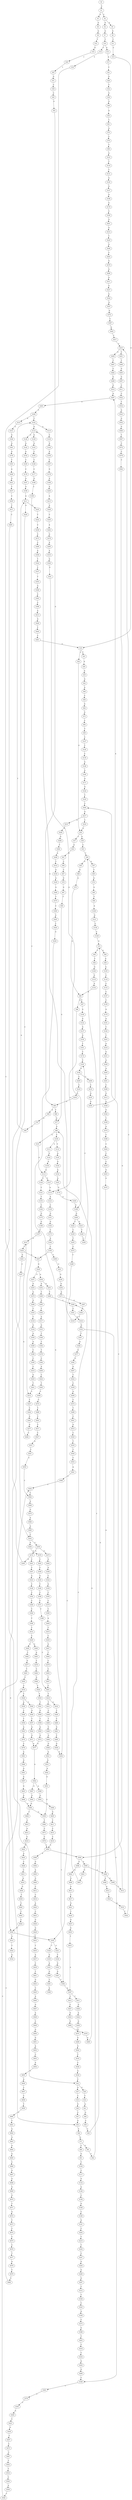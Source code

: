 strict digraph  {
	S0 -> S1 [ label = C ];
	S1 -> S2 [ label = C ];
	S1 -> S3 [ label = G ];
	S2 -> S4 [ label = G ];
	S2 -> S5 [ label = A ];
	S3 -> S6 [ label = G ];
	S4 -> S7 [ label = G ];
	S5 -> S8 [ label = G ];
	S6 -> S9 [ label = G ];
	S7 -> S10 [ label = T ];
	S8 -> S11 [ label = T ];
	S9 -> S12 [ label = T ];
	S10 -> S13 [ label = G ];
	S10 -> S14 [ label = C ];
	S11 -> S15 [ label = C ];
	S12 -> S16 [ label = G ];
	S13 -> S17 [ label = A ];
	S14 -> S18 [ label = G ];
	S15 -> S19 [ label = G ];
	S16 -> S20 [ label = C ];
	S17 -> S21 [ label = C ];
	S18 -> S22 [ label = C ];
	S19 -> S23 [ label = T ];
	S19 -> S24 [ label = C ];
	S20 -> S25 [ label = C ];
	S21 -> S26 [ label = G ];
	S22 -> S27 [ label = A ];
	S22 -> S28 [ label = G ];
	S23 -> S29 [ label = A ];
	S24 -> S30 [ label = G ];
	S25 -> S31 [ label = G ];
	S26 -> S32 [ label = T ];
	S27 -> S33 [ label = C ];
	S28 -> S34 [ label = T ];
	S29 -> S35 [ label = A ];
	S30 -> S36 [ label = G ];
	S30 -> S37 [ label = C ];
	S31 -> S38 [ label = C ];
	S32 -> S39 [ label = G ];
	S33 -> S40 [ label = G ];
	S34 -> S41 [ label = A ];
	S35 -> S42 [ label = G ];
	S36 -> S43 [ label = C ];
	S37 -> S44 [ label = A ];
	S38 -> S45 [ label = C ];
	S39 -> S46 [ label = G ];
	S40 -> S47 [ label = C ];
	S41 -> S48 [ label = G ];
	S42 -> S49 [ label = A ];
	S43 -> S50 [ label = T ];
	S44 -> S51 [ label = G ];
	S45 -> S52 [ label = G ];
	S46 -> S53 [ label = G ];
	S47 -> S54 [ label = G ];
	S48 -> S55 [ label = C ];
	S49 -> S56 [ label = C ];
	S50 -> S57 [ label = A ];
	S50 -> S58 [ label = G ];
	S51 -> S59 [ label = C ];
	S52 -> S60 [ label = G ];
	S53 -> S61 [ label = T ];
	S54 -> S62 [ label = C ];
	S55 -> S63 [ label = C ];
	S56 -> S64 [ label = G ];
	S57 -> S65 [ label = T ];
	S58 -> S66 [ label = G ];
	S59 -> S67 [ label = C ];
	S60 -> S68 [ label = T ];
	S60 -> S69 [ label = A ];
	S61 -> S70 [ label = A ];
	S62 -> S71 [ label = G ];
	S63 -> S72 [ label = G ];
	S64 -> S73 [ label = G ];
	S65 -> S74 [ label = A ];
	S66 -> S75 [ label = A ];
	S67 -> S76 [ label = G ];
	S68 -> S77 [ label = G ];
	S69 -> S78 [ label = A ];
	S70 -> S79 [ label = C ];
	S71 -> S80 [ label = C ];
	S71 -> S81 [ label = G ];
	S72 -> S82 [ label = A ];
	S72 -> S83 [ label = C ];
	S73 -> S84 [ label = C ];
	S74 -> S85 [ label = G ];
	S75 -> S86 [ label = A ];
	S76 -> S87 [ label = G ];
	S77 -> S88 [ label = G ];
	S78 -> S89 [ label = C ];
	S79 -> S90 [ label = T ];
	S80 -> S91 [ label = G ];
	S81 -> S92 [ label = C ];
	S82 -> S93 [ label = A ];
	S83 -> S94 [ label = T ];
	S84 -> S95 [ label = T ];
	S85 -> S96 [ label = T ];
	S86 -> S97 [ label = T ];
	S86 -> S98 [ label = G ];
	S87 -> S99 [ label = T ];
	S88 -> S100 [ label = T ];
	S88 -> S101 [ label = A ];
	S89 -> S102 [ label = T ];
	S90 -> S103 [ label = A ];
	S91 -> S104 [ label = T ];
	S92 -> S50 [ label = T ];
	S93 -> S105 [ label = A ];
	S94 -> S106 [ label = G ];
	S95 -> S107 [ label = C ];
	S96 -> S108 [ label = A ];
	S97 -> S109 [ label = G ];
	S98 -> S110 [ label = A ];
	S99 -> S77 [ label = G ];
	S100 -> S111 [ label = G ];
	S100 -> S112 [ label = T ];
	S101 -> S113 [ label = A ];
	S102 -> S114 [ label = G ];
	S102 -> S115 [ label = A ];
	S103 -> S116 [ label = T ];
	S104 -> S117 [ label = C ];
	S105 -> S118 [ label = C ];
	S106 -> S119 [ label = G ];
	S107 -> S120 [ label = T ];
	S108 -> S121 [ label = G ];
	S109 -> S122 [ label = G ];
	S110 -> S123 [ label = A ];
	S111 -> S124 [ label = G ];
	S112 -> S125 [ label = A ];
	S113 -> S126 [ label = C ];
	S113 -> S127 [ label = G ];
	S114 -> S128 [ label = C ];
	S114 -> S129 [ label = G ];
	S115 -> S130 [ label = C ];
	S116 -> S131 [ label = T ];
	S117 -> S132 [ label = G ];
	S118 -> S133 [ label = C ];
	S119 -> S134 [ label = A ];
	S120 -> S135 [ label = C ];
	S121 -> S136 [ label = C ];
	S122 -> S137 [ label = G ];
	S123 -> S138 [ label = C ];
	S124 -> S139 [ label = A ];
	S125 -> S140 [ label = G ];
	S126 -> S141 [ label = C ];
	S127 -> S110 [ label = A ];
	S128 -> S142 [ label = A ];
	S129 -> S143 [ label = A ];
	S130 -> S144 [ label = A ];
	S131 -> S145 [ label = G ];
	S132 -> S146 [ label = A ];
	S133 -> S147 [ label = C ];
	S134 -> S86 [ label = A ];
	S135 -> S148 [ label = G ];
	S136 -> S149 [ label = C ];
	S137 -> S150 [ label = G ];
	S138 -> S151 [ label = G ];
	S139 -> S113 [ label = A ];
	S140 -> S152 [ label = A ];
	S141 -> S153 [ label = T ];
	S142 -> S154 [ label = A ];
	S143 -> S155 [ label = C ];
	S144 -> S156 [ label = A ];
	S145 -> S157 [ label = G ];
	S146 -> S158 [ label = C ];
	S147 -> S159 [ label = C ];
	S148 -> S160 [ label = A ];
	S149 -> S72 [ label = G ];
	S150 -> S161 [ label = T ];
	S151 -> S162 [ label = G ];
	S152 -> S163 [ label = A ];
	S153 -> S164 [ label = C ];
	S154 -> S165 [ label = C ];
	S155 -> S166 [ label = C ];
	S156 -> S167 [ label = C ];
	S157 -> S168 [ label = A ];
	S158 -> S169 [ label = G ];
	S159 -> S170 [ label = G ];
	S160 -> S171 [ label = A ];
	S161 -> S172 [ label = C ];
	S162 -> S173 [ label = C ];
	S163 -> S174 [ label = G ];
	S164 -> S175 [ label = G ];
	S165 -> S176 [ label = C ];
	S166 -> S177 [ label = C ];
	S167 -> S178 [ label = G ];
	S168 -> S179 [ label = A ];
	S169 -> S180 [ label = C ];
	S170 -> S181 [ label = A ];
	S171 -> S182 [ label = G ];
	S172 -> S183 [ label = C ];
	S173 -> S184 [ label = A ];
	S174 -> S185 [ label = G ];
	S175 -> S186 [ label = G ];
	S176 -> S187 [ label = A ];
	S177 -> S188 [ label = G ];
	S178 -> S189 [ label = A ];
	S179 -> S190 [ label = C ];
	S180 -> S191 [ label = G ];
	S181 -> S192 [ label = C ];
	S182 -> S193 [ label = T ];
	S183 -> S194 [ label = G ];
	S184 -> S195 [ label = C ];
	S185 -> S196 [ label = G ];
	S186 -> S197 [ label = C ];
	S187 -> S198 [ label = G ];
	S188 -> S199 [ label = T ];
	S189 -> S200 [ label = A ];
	S190 -> S201 [ label = G ];
	S191 -> S202 [ label = C ];
	S192 -> S203 [ label = T ];
	S193 -> S204 [ label = C ];
	S194 -> S205 [ label = C ];
	S194 -> S206 [ label = T ];
	S195 -> S207 [ label = C ];
	S195 -> S208 [ label = T ];
	S196 -> S209 [ label = G ];
	S197 -> S210 [ label = A ];
	S198 -> S211 [ label = A ];
	S199 -> S212 [ label = C ];
	S200 -> S213 [ label = A ];
	S201 -> S214 [ label = G ];
	S202 -> S215 [ label = C ];
	S203 -> S216 [ label = A ];
	S204 -> S217 [ label = G ];
	S205 -> S218 [ label = C ];
	S206 -> S219 [ label = C ];
	S207 -> S220 [ label = G ];
	S208 -> S221 [ label = G ];
	S209 -> S222 [ label = T ];
	S209 -> S223 [ label = G ];
	S210 -> S224 [ label = C ];
	S211 -> S225 [ label = C ];
	S211 -> S226 [ label = A ];
	S212 -> S227 [ label = T ];
	S213 -> S228 [ label = A ];
	S214 -> S229 [ label = T ];
	S215 -> S230 [ label = T ];
	S216 -> S231 [ label = G ];
	S217 -> S232 [ label = C ];
	S217 -> S233 [ label = A ];
	S218 -> S234 [ label = G ];
	S219 -> S235 [ label = G ];
	S220 -> S236 [ label = A ];
	S220 -> S237 [ label = G ];
	S221 -> S238 [ label = G ];
	S222 -> S239 [ label = C ];
	S223 -> S240 [ label = T ];
	S224 -> S241 [ label = G ];
	S224 -> S207 [ label = C ];
	S225 -> S242 [ label = T ];
	S226 -> S243 [ label = C ];
	S227 -> S244 [ label = C ];
	S228 -> S245 [ label = C ];
	S229 -> S246 [ label = A ];
	S230 -> S247 [ label = C ];
	S231 -> S248 [ label = A ];
	S232 -> S30 [ label = G ];
	S233 -> S249 [ label = G ];
	S234 -> S60 [ label = G ];
	S235 -> S250 [ label = G ];
	S236 -> S251 [ label = G ];
	S236 -> S252 [ label = A ];
	S237 -> S253 [ label = G ];
	S238 -> S254 [ label = G ];
	S239 -> S255 [ label = T ];
	S240 -> S256 [ label = C ];
	S241 -> S257 [ label = C ];
	S242 -> S258 [ label = C ];
	S243 -> S259 [ label = C ];
	S243 -> S260 [ label = A ];
	S244 -> S261 [ label = G ];
	S245 -> S262 [ label = A ];
	S246 -> S263 [ label = C ];
	S247 -> S264 [ label = G ];
	S248 -> S265 [ label = A ];
	S249 -> S266 [ label = G ];
	S250 -> S267 [ label = A ];
	S251 -> S268 [ label = T ];
	S252 -> S269 [ label = T ];
	S253 -> S270 [ label = A ];
	S254 -> S271 [ label = A ];
	S255 -> S272 [ label = C ];
	S256 -> S183 [ label = C ];
	S257 -> S54 [ label = G ];
	S258 -> S273 [ label = C ];
	S259 -> S274 [ label = A ];
	S259 -> S275 [ label = G ];
	S260 -> S276 [ label = G ];
	S261 -> S277 [ label = G ];
	S262 -> S278 [ label = G ];
	S263 -> S279 [ label = G ];
	S264 -> S280 [ label = G ];
	S265 -> S281 [ label = T ];
	S266 -> S282 [ label = T ];
	S267 -> S283 [ label = A ];
	S268 -> S284 [ label = C ];
	S269 -> S285 [ label = G ];
	S270 -> S286 [ label = A ];
	S271 -> S287 [ label = A ];
	S272 -> S288 [ label = T ];
	S273 -> S289 [ label = C ];
	S274 -> S290 [ label = G ];
	S274 -> S291 [ label = C ];
	S275 -> S292 [ label = G ];
	S276 -> S293 [ label = C ];
	S277 -> S294 [ label = C ];
	S278 -> S295 [ label = A ];
	S279 -> S296 [ label = A ];
	S280 -> S297 [ label = G ];
	S281 -> S298 [ label = C ];
	S282 -> S299 [ label = A ];
	S283 -> S300 [ label = C ];
	S284 -> S301 [ label = C ];
	S285 -> S302 [ label = T ];
	S286 -> S303 [ label = T ];
	S287 -> S304 [ label = C ];
	S288 -> S305 [ label = C ];
	S289 -> S306 [ label = A ];
	S290 -> S211 [ label = A ];
	S291 -> S307 [ label = C ];
	S292 -> S308 [ label = A ];
	S293 -> S309 [ label = C ];
	S294 -> S210 [ label = A ];
	S295 -> S310 [ label = A ];
	S296 -> S311 [ label = A ];
	S297 -> S312 [ label = C ];
	S298 -> S313 [ label = G ];
	S299 -> S314 [ label = T ];
	S300 -> S315 [ label = A ];
	S300 -> S102 [ label = T ];
	S301 -> S316 [ label = A ];
	S302 -> S317 [ label = A ];
	S303 -> S318 [ label = T ];
	S304 -> S319 [ label = T ];
	S305 -> S320 [ label = T ];
	S305 -> S321 [ label = G ];
	S306 -> S322 [ label = T ];
	S307 -> S323 [ label = A ];
	S308 -> S324 [ label = C ];
	S309 -> S325 [ label = G ];
	S310 -> S326 [ label = G ];
	S311 -> S327 [ label = G ];
	S312 -> S328 [ label = T ];
	S313 -> S329 [ label = G ];
	S314 -> S330 [ label = A ];
	S315 -> S331 [ label = G ];
	S316 -> S332 [ label = G ];
	S317 -> S333 [ label = G ];
	S318 -> S334 [ label = G ];
	S319 -> S114 [ label = G ];
	S320 -> S335 [ label = G ];
	S321 -> S336 [ label = T ];
	S322 -> S337 [ label = C ];
	S323 -> S338 [ label = C ];
	S324 -> S339 [ label = G ];
	S325 -> S340 [ label = T ];
	S326 -> S341 [ label = G ];
	S327 -> S342 [ label = A ];
	S328 -> S343 [ label = C ];
	S329 -> S344 [ label = G ];
	S330 -> S345 [ label = A ];
	S331 -> S346 [ label = G ];
	S332 -> S347 [ label = T ];
	S332 -> S348 [ label = C ];
	S333 -> S349 [ label = T ];
	S334 -> S350 [ label = A ];
	S335 -> S351 [ label = A ];
	S336 -> S352 [ label = G ];
	S337 -> S353 [ label = T ];
	S338 -> S354 [ label = C ];
	S339 -> S355 [ label = C ];
	S340 -> S356 [ label = C ];
	S341 -> S196 [ label = G ];
	S342 -> S357 [ label = A ];
	S343 -> S358 [ label = A ];
	S344 -> S359 [ label = T ];
	S345 -> S360 [ label = G ];
	S346 -> S361 [ label = A ];
	S347 -> S362 [ label = A ];
	S348 -> S363 [ label = T ];
	S349 -> S364 [ label = T ];
	S350 -> S365 [ label = A ];
	S351 -> S366 [ label = G ];
	S352 -> S367 [ label = G ];
	S353 -> S368 [ label = G ];
	S354 -> S369 [ label = C ];
	S355 -> S370 [ label = C ];
	S356 -> S371 [ label = C ];
	S357 -> S372 [ label = G ];
	S358 -> S373 [ label = C ];
	S359 -> S374 [ label = A ];
	S360 -> S375 [ label = T ];
	S361 -> S376 [ label = A ];
	S362 -> S377 [ label = G ];
	S363 -> S378 [ label = T ];
	S364 -> S379 [ label = T ];
	S365 -> S380 [ label = C ];
	S366 -> S381 [ label = T ];
	S367 -> S382 [ label = T ];
	S368 -> S383 [ label = C ];
	S369 -> S384 [ label = C ];
	S370 -> S385 [ label = C ];
	S371 -> S386 [ label = T ];
	S372 -> S387 [ label = T ];
	S373 -> S388 [ label = G ];
	S374 -> S389 [ label = T ];
	S375 -> S390 [ label = C ];
	S376 -> S391 [ label = T ];
	S377 -> S392 [ label = G ];
	S378 -> S393 [ label = C ];
	S379 -> S394 [ label = C ];
	S380 -> S395 [ label = C ];
	S381 -> S396 [ label = A ];
	S382 -> S397 [ label = A ];
	S383 -> S398 [ label = C ];
	S384 -> S399 [ label = T ];
	S385 -> S400 [ label = A ];
	S386 -> S401 [ label = C ];
	S387 -> S402 [ label = G ];
	S388 -> S403 [ label = T ];
	S389 -> S404 [ label = C ];
	S390 -> S405 [ label = G ];
	S391 -> S406 [ label = A ];
	S392 -> S407 [ label = G ];
	S393 -> S408 [ label = A ];
	S394 -> S409 [ label = A ];
	S395 -> S410 [ label = C ];
	S397 -> S411 [ label = T ];
	S397 -> S412 [ label = C ];
	S398 -> S413 [ label = A ];
	S399 -> S414 [ label = T ];
	S400 -> S415 [ label = T ];
	S401 -> S416 [ label = T ];
	S402 -> S417 [ label = T ];
	S403 -> S418 [ label = C ];
	S404 -> S419 [ label = C ];
	S405 -> S420 [ label = T ];
	S406 -> S421 [ label = G ];
	S407 -> S422 [ label = T ];
	S408 -> S423 [ label = C ];
	S409 -> S424 [ label = C ];
	S410 -> S425 [ label = G ];
	S411 -> S426 [ label = G ];
	S412 -> S427 [ label = C ];
	S413 -> S428 [ label = G ];
	S414 -> S429 [ label = C ];
	S415 -> S430 [ label = C ];
	S416 -> S431 [ label = T ];
	S416 -> S432 [ label = G ];
	S417 -> S433 [ label = C ];
	S418 -> S434 [ label = C ];
	S419 -> S435 [ label = C ];
	S420 -> S436 [ label = G ];
	S421 -> S437 [ label = T ];
	S422 -> S438 [ label = C ];
	S423 -> S439 [ label = G ];
	S424 -> S440 [ label = T ];
	S425 -> S441 [ label = T ];
	S426 -> S442 [ label = A ];
	S427 -> S443 [ label = G ];
	S428 -> S444 [ label = T ];
	S429 -> S445 [ label = C ];
	S429 -> S446 [ label = G ];
	S430 -> S447 [ label = G ];
	S431 -> S448 [ label = C ];
	S432 -> S449 [ label = T ];
	S433 -> S450 [ label = G ];
	S433 -> S451 [ label = C ];
	S434 -> S452 [ label = A ];
	S435 -> S453 [ label = G ];
	S436 -> S454 [ label = G ];
	S437 -> S455 [ label = C ];
	S438 -> S456 [ label = A ];
	S439 -> S457 [ label = C ];
	S440 -> S458 [ label = C ];
	S441 -> S212 [ label = C ];
	S442 -> S459 [ label = G ];
	S443 -> S460 [ label = G ];
	S444 -> S461 [ label = C ];
	S445 -> S462 [ label = T ];
	S446 -> S463 [ label = A ];
	S447 -> S464 [ label = T ];
	S448 -> S465 [ label = T ];
	S449 -> S466 [ label = C ];
	S450 -> S467 [ label = T ];
	S451 -> S468 [ label = T ];
	S452 -> S469 [ label = G ];
	S453 -> S470 [ label = A ];
	S454 -> S382 [ label = T ];
	S455 -> S471 [ label = T ];
	S456 -> S472 [ label = C ];
	S457 -> S473 [ label = C ];
	S458 -> S474 [ label = C ];
	S459 -> S475 [ label = C ];
	S460 -> S476 [ label = T ];
	S461 -> S19 [ label = G ];
	S462 -> S477 [ label = G ];
	S463 -> S478 [ label = T ];
	S464 -> S479 [ label = C ];
	S465 -> S480 [ label = C ];
	S466 -> S481 [ label = G ];
	S467 -> S482 [ label = C ];
	S468 -> S483 [ label = G ];
	S469 -> S348 [ label = C ];
	S470 -> S484 [ label = A ];
	S471 -> S485 [ label = C ];
	S472 -> S486 [ label = T ];
	S473 -> S487 [ label = C ];
	S474 -> S488 [ label = T ];
	S475 -> S489 [ label = G ];
	S476 -> S490 [ label = G ];
	S477 -> S491 [ label = T ];
	S478 -> S492 [ label = C ];
	S479 -> S493 [ label = C ];
	S480 -> S494 [ label = G ];
	S481 -> S495 [ label = T ];
	S482 -> S496 [ label = G ];
	S483 -> S497 [ label = G ];
	S484 -> S498 [ label = A ];
	S484 -> S499 [ label = G ];
	S485 -> S500 [ label = T ];
	S486 -> S501 [ label = C ];
	S487 -> S502 [ label = T ];
	S488 -> S503 [ label = T ];
	S489 -> S504 [ label = G ];
	S490 -> S88 [ label = G ];
	S491 -> S505 [ label = C ];
	S492 -> S506 [ label = G ];
	S493 -> S507 [ label = T ];
	S494 -> S508 [ label = G ];
	S495 -> S509 [ label = G ];
	S496 -> S510 [ label = G ];
	S497 -> S511 [ label = C ];
	S498 -> S512 [ label = G ];
	S499 -> S513 [ label = T ];
	S500 -> S305 [ label = C ];
	S500 -> S514 [ label = G ];
	S501 -> S515 [ label = G ];
	S502 -> S516 [ label = T ];
	S503 -> S517 [ label = T ];
	S504 -> S518 [ label = T ];
	S505 -> S519 [ label = C ];
	S506 -> S520 [ label = T ];
	S507 -> S401 [ label = C ];
	S508 -> S521 [ label = A ];
	S509 -> S454 [ label = G ];
	S510 -> S267 [ label = A ];
	S511 -> S522 [ label = C ];
	S512 -> S523 [ label = T ];
	S513 -> S204 [ label = C ];
	S514 -> S524 [ label = T ];
	S515 -> S525 [ label = C ];
	S516 -> S526 [ label = C ];
	S517 -> S527 [ label = C ];
	S518 -> S528 [ label = C ];
	S519 -> S529 [ label = T ];
	S520 -> S530 [ label = T ];
	S521 -> S531 [ label = G ];
	S522 -> S532 [ label = T ];
	S523 -> S533 [ label = G ];
	S524 -> S534 [ label = A ];
	S525 -> S535 [ label = T ];
	S526 -> S536 [ label = A ];
	S527 -> S537 [ label = A ];
	S528 -> S538 [ label = G ];
	S529 -> S539 [ label = A ];
	S529 -> S540 [ label = T ];
	S530 -> S541 [ label = T ];
	S531 -> S542 [ label = A ];
	S532 -> S543 [ label = G ];
	S533 -> S544 [ label = T ];
	S535 -> S545 [ label = T ];
	S536 -> S546 [ label = T ];
	S537 -> S547 [ label = T ];
	S538 -> S22 [ label = C ];
	S539 -> S548 [ label = C ];
	S540 -> S549 [ label = G ];
	S541 -> S550 [ label = G ];
	S542 -> S551 [ label = G ];
	S543 -> S552 [ label = G ];
	S544 -> S433 [ label = C ];
	S545 -> S553 [ label = C ];
	S546 -> S554 [ label = C ];
	S547 -> S555 [ label = C ];
	S548 -> S556 [ label = T ];
	S549 -> S557 [ label = T ];
	S550 -> S558 [ label = T ];
	S551 -> S559 [ label = G ];
	S552 -> S560 [ label = G ];
	S553 -> S561 [ label = A ];
	S554 -> S562 [ label = C ];
	S555 -> S562 [ label = C ];
	S556 -> S563 [ label = A ];
	S557 -> S564 [ label = A ];
	S558 -> S565 [ label = A ];
	S559 -> S566 [ label = T ];
	S560 -> S567 [ label = T ];
	S561 -> S568 [ label = T ];
	S562 -> S569 [ label = A ];
	S563 -> S570 [ label = C ];
	S564 -> S571 [ label = G ];
	S565 -> S572 [ label = G ];
	S566 -> S573 [ label = C ];
	S567 -> S574 [ label = C ];
	S568 -> S554 [ label = C ];
	S569 -> S575 [ label = G ];
	S570 -> S576 [ label = C ];
	S571 -> S577 [ label = G ];
	S572 -> S577 [ label = G ];
	S573 -> S578 [ label = C ];
	S574 -> S579 [ label = C ];
	S575 -> S580 [ label = A ];
	S576 -> S581 [ label = A ];
	S577 -> S582 [ label = A ];
	S578 -> S583 [ label = C ];
	S579 -> S584 [ label = C ];
	S580 -> S585 [ label = A ];
	S581 -> S586 [ label = G ];
	S582 -> S587 [ label = G ];
	S582 -> S588 [ label = A ];
	S583 -> S589 [ label = A ];
	S583 -> S590 [ label = G ];
	S584 -> S590 [ label = G ];
	S585 -> S243 [ label = C ];
	S586 -> S591 [ label = G ];
	S587 -> S592 [ label = A ];
	S588 -> S593 [ label = A ];
	S589 -> S594 [ label = G ];
	S590 -> S595 [ label = A ];
	S590 -> S596 [ label = G ];
	S591 -> S597 [ label = A ];
	S592 -> S598 [ label = G ];
	S593 -> S599 [ label = G ];
	S594 -> S600 [ label = A ];
	S595 -> S601 [ label = G ];
	S595 -> S484 [ label = A ];
	S596 -> S602 [ label = A ];
	S597 -> S603 [ label = G ];
	S598 -> S604 [ label = T ];
	S598 -> S559 [ label = G ];
	S599 -> S605 [ label = G ];
	S600 -> S606 [ label = G ];
	S601 -> S607 [ label = T ];
	S602 -> S608 [ label = G ];
	S603 -> S609 [ label = A ];
	S604 -> S610 [ label = C ];
	S605 -> S611 [ label = T ];
	S606 -> S612 [ label = C ];
	S607 -> S284 [ label = C ];
	S608 -> S613 [ label = G ];
	S609 -> S598 [ label = G ];
	S610 -> S614 [ label = A ];
	S611 -> S615 [ label = C ];
	S612 -> S616 [ label = C ];
	S613 -> S617 [ label = C ];
	S614 -> S618 [ label = G ];
	S615 -> S619 [ label = C ];
	S616 -> S620 [ label = A ];
	S617 -> S621 [ label = G ];
	S618 -> S622 [ label = G ];
	S619 -> S583 [ label = C ];
	S620 -> S623 [ label = C ];
	S621 -> S624 [ label = T ];
	S622 -> S625 [ label = A ];
	S623 -> S626 [ label = G ];
	S624 -> S627 [ label = G ];
	S625 -> S628 [ label = C ];
	S626 -> S629 [ label = G ];
	S627 -> S630 [ label = G ];
	S628 -> S631 [ label = C ];
	S629 -> S632 [ label = T ];
	S630 -> S633 [ label = T ];
	S631 -> S634 [ label = A ];
	S632 -> S635 [ label = T ];
	S633 -> S397 [ label = A ];
	S634 -> S636 [ label = G ];
	S635 -> S637 [ label = A ];
	S636 -> S638 [ label = T ];
	S637 -> S639 [ label = C ];
	S638 -> S640 [ label = C ];
	S639 -> S641 [ label = T ];
	S640 -> S642 [ label = T ];
	S641 -> S643 [ label = G ];
	S642 -> S644 [ label = C ];
	S643 -> S645 [ label = C ];
	S644 -> S500 [ label = T ];
	S645 -> S646 [ label = A ];
	S646 -> S647 [ label = G ];
	S647 -> S648 [ label = A ];
	S648 -> S649 [ label = C ];
	S649 -> S650 [ label = G ];
	S650 -> S651 [ label = G ];
	S651 -> S652 [ label = A ];
	S652 -> S653 [ label = C ];
	S653 -> S654 [ label = A ];
	S654 -> S655 [ label = C ];
	S655 -> S656 [ label = A ];
	S656 -> S657 [ label = C ];
	S657 -> S658 [ label = C ];
	S658 -> S659 [ label = T ];
	S659 -> S660 [ label = C ];
	S660 -> S661 [ label = T ];
	S661 -> S662 [ label = A ];
	S662 -> S663 [ label = G ];
	S663 -> S664 [ label = A ];
	S664 -> S665 [ label = A ];
	S665 -> S666 [ label = C ];
	S666 -> S667 [ label = G ];
	S667 -> S668 [ label = A ];
	S668 -> S669 [ label = G ];
	S669 -> S670 [ label = G ];
	S670 -> S671 [ label = T ];
	S671 -> S672 [ label = G ];
	S672 -> S673 [ label = T ];
	S673 -> S674 [ label = C ];
	S674 -> S675 [ label = C ];
	S675 -> S676 [ label = C ];
	S676 -> S677 [ label = T ];
	S677 -> S678 [ label = G ];
	S678 -> S679 [ label = T ];
	S679 -> S680 [ label = C ];
	S680 -> S519 [ label = C ];
}
